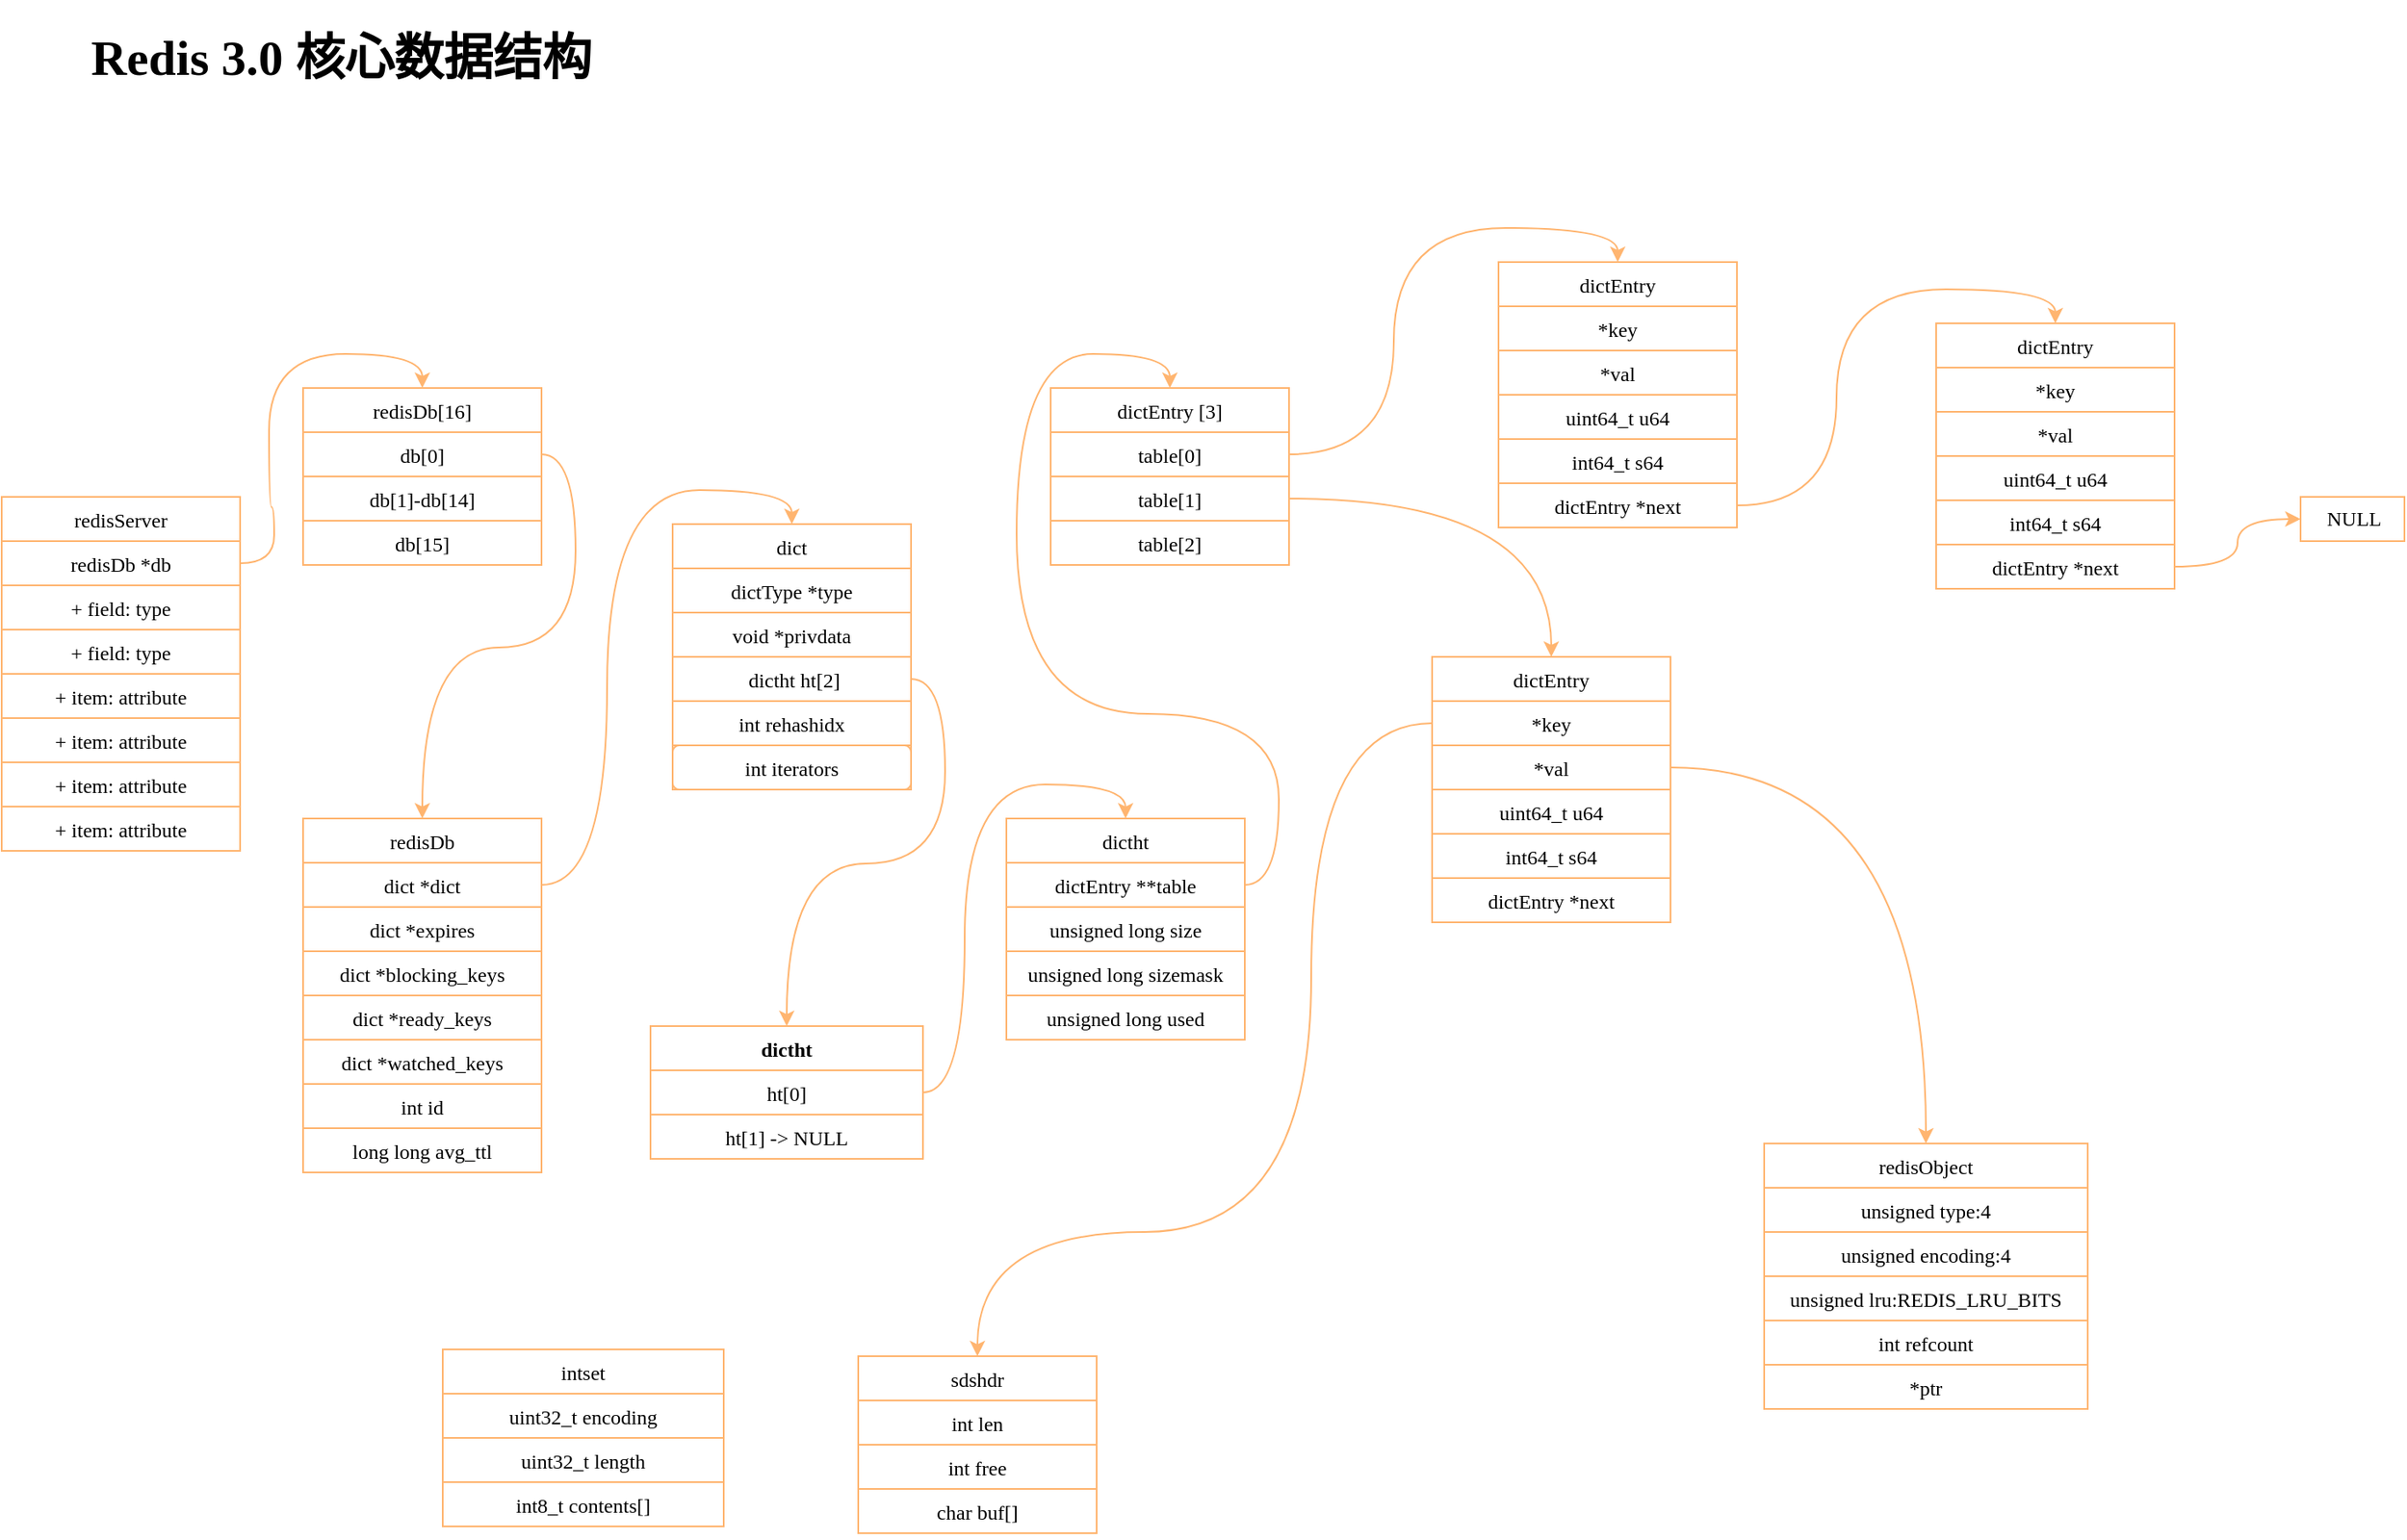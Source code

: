 <mxfile version="20.2.7" type="github">
  <diagram id="REJIoAJxf-06d9rq_6dk" name="第 1 页">
    <mxGraphModel dx="1623" dy="1011" grid="0" gridSize="10" guides="1" tooltips="1" connect="1" arrows="1" fold="1" page="1" pageScale="1" pageWidth="1654" pageHeight="1169" math="0" shadow="0">
      <root>
        <mxCell id="0" />
        <mxCell id="1" parent="0" />
        <mxCell id="fJqqmS50FYr8kvpDgYE6-31" value="redisServer" style="swimlane;fontStyle=0;childLayout=stackLayout;horizontal=1;startSize=26;fillColor=none;horizontalStack=0;resizeParent=1;resizeParentMax=0;resizeLast=0;collapsible=1;marginBottom=0;rounded=0;strokeColor=#FFB570;align=center;fontFamily=Comic Sans MS;" parent="1" vertex="1">
          <mxGeometry x="27" y="345" width="140" height="208" as="geometry">
            <mxRectangle x="24" y="48" width="102" height="26" as="alternateBounds" />
          </mxGeometry>
        </mxCell>
        <mxCell id="fJqqmS50FYr8kvpDgYE6-32" value="redisDb *db" style="text;strokeColor=#FFB570;fillColor=none;align=center;verticalAlign=top;spacingLeft=4;spacingRight=4;overflow=hidden;rotatable=0;points=[[0,0.5],[1,0.5]];portConstraint=eastwest;rounded=0;fontFamily=Comic Sans MS;" parent="fJqqmS50FYr8kvpDgYE6-31" vertex="1">
          <mxGeometry y="26" width="140" height="26" as="geometry" />
        </mxCell>
        <mxCell id="fJqqmS50FYr8kvpDgYE6-33" value="+ field: type" style="text;strokeColor=#FFB570;fillColor=none;align=center;verticalAlign=top;spacingLeft=4;spacingRight=4;overflow=hidden;rotatable=0;points=[[0,0.5],[1,0.5]];portConstraint=eastwest;rounded=0;fontFamily=Comic Sans MS;" parent="fJqqmS50FYr8kvpDgYE6-31" vertex="1">
          <mxGeometry y="52" width="140" height="26" as="geometry" />
        </mxCell>
        <mxCell id="fJqqmS50FYr8kvpDgYE6-34" value="+ field: type" style="text;strokeColor=#FFB570;fillColor=none;align=center;verticalAlign=top;spacingLeft=4;spacingRight=4;overflow=hidden;rotatable=0;points=[[0,0.5],[1,0.5]];portConstraint=eastwest;rounded=0;fontFamily=Comic Sans MS;" parent="fJqqmS50FYr8kvpDgYE6-31" vertex="1">
          <mxGeometry y="78" width="140" height="26" as="geometry" />
        </mxCell>
        <mxCell id="fJqqmS50FYr8kvpDgYE6-35" value="+ item: attribute" style="text;strokeColor=#FFB570;fillColor=none;align=center;verticalAlign=top;spacingLeft=4;spacingRight=4;overflow=hidden;rotatable=0;points=[[0,0.5],[1,0.5]];portConstraint=eastwest;rounded=0;fontFamily=Comic Sans MS;" parent="fJqqmS50FYr8kvpDgYE6-31" vertex="1">
          <mxGeometry y="104" width="140" height="26" as="geometry" />
        </mxCell>
        <mxCell id="fJqqmS50FYr8kvpDgYE6-36" value="+ item: attribute" style="text;strokeColor=#FFB570;fillColor=none;align=center;verticalAlign=top;spacingLeft=4;spacingRight=4;overflow=hidden;rotatable=0;points=[[0,0.5],[1,0.5]];portConstraint=eastwest;rounded=0;fontFamily=Comic Sans MS;" parent="fJqqmS50FYr8kvpDgYE6-31" vertex="1">
          <mxGeometry y="130" width="140" height="26" as="geometry" />
        </mxCell>
        <mxCell id="fJqqmS50FYr8kvpDgYE6-37" value="+ item: attribute" style="text;strokeColor=#FFB570;fillColor=none;align=center;verticalAlign=top;spacingLeft=4;spacingRight=4;overflow=hidden;rotatable=0;points=[[0,0.5],[1,0.5]];portConstraint=eastwest;rounded=0;fontFamily=Comic Sans MS;" parent="fJqqmS50FYr8kvpDgYE6-31" vertex="1">
          <mxGeometry y="156" width="140" height="26" as="geometry" />
        </mxCell>
        <mxCell id="fJqqmS50FYr8kvpDgYE6-39" value="+ item: attribute" style="text;strokeColor=#FFB570;fillColor=none;align=center;verticalAlign=top;spacingLeft=4;spacingRight=4;overflow=hidden;rotatable=0;points=[[0,0.5],[1,0.5]];portConstraint=eastwest;rounded=0;fontFamily=Comic Sans MS;" parent="fJqqmS50FYr8kvpDgYE6-31" vertex="1">
          <mxGeometry y="182" width="140" height="26" as="geometry" />
        </mxCell>
        <mxCell id="fJqqmS50FYr8kvpDgYE6-42" value="redisDb" style="swimlane;fontStyle=0;childLayout=stackLayout;horizontal=1;startSize=26;fillColor=none;horizontalStack=0;resizeParent=1;resizeParentMax=0;resizeLast=0;collapsible=1;marginBottom=0;rounded=0;strokeColor=#FFB570;align=center;fontFamily=Comic Sans MS;" parent="1" vertex="1">
          <mxGeometry x="204" y="534" width="140" height="208" as="geometry" />
        </mxCell>
        <mxCell id="fJqqmS50FYr8kvpDgYE6-43" value="dict *dict" style="text;strokeColor=#FFB570;fillColor=none;align=center;verticalAlign=top;spacingLeft=4;spacingRight=4;overflow=hidden;rotatable=0;points=[[0,0.5],[1,0.5]];portConstraint=eastwest;rounded=0;fontFamily=Comic Sans MS;" parent="fJqqmS50FYr8kvpDgYE6-42" vertex="1">
          <mxGeometry y="26" width="140" height="26" as="geometry" />
        </mxCell>
        <mxCell id="fJqqmS50FYr8kvpDgYE6-44" value="dict *expires" style="text;strokeColor=#FFB570;fillColor=none;align=center;verticalAlign=top;spacingLeft=4;spacingRight=4;overflow=hidden;rotatable=0;points=[[0,0.5],[1,0.5]];portConstraint=eastwest;rounded=0;fontFamily=Comic Sans MS;" parent="fJqqmS50FYr8kvpDgYE6-42" vertex="1">
          <mxGeometry y="52" width="140" height="26" as="geometry" />
        </mxCell>
        <mxCell id="fJqqmS50FYr8kvpDgYE6-45" value="dict *blocking_keys" style="text;strokeColor=#FFB570;fillColor=none;align=center;verticalAlign=top;spacingLeft=4;spacingRight=4;overflow=hidden;rotatable=0;points=[[0,0.5],[1,0.5]];portConstraint=eastwest;rounded=0;fontFamily=Comic Sans MS;" parent="fJqqmS50FYr8kvpDgYE6-42" vertex="1">
          <mxGeometry y="78" width="140" height="26" as="geometry" />
        </mxCell>
        <mxCell id="fJqqmS50FYr8kvpDgYE6-47" value="dict *ready_keys" style="text;strokeColor=#FFB570;fillColor=none;align=center;verticalAlign=top;spacingLeft=4;spacingRight=4;overflow=hidden;rotatable=0;points=[[0,0.5],[1,0.5]];portConstraint=eastwest;rounded=0;fontFamily=Comic Sans MS;" parent="fJqqmS50FYr8kvpDgYE6-42" vertex="1">
          <mxGeometry y="104" width="140" height="26" as="geometry" />
        </mxCell>
        <mxCell id="fJqqmS50FYr8kvpDgYE6-48" value="dict *watched_keys" style="text;strokeColor=#FFB570;fillColor=none;align=center;verticalAlign=top;spacingLeft=4;spacingRight=4;overflow=hidden;rotatable=0;points=[[0,0.5],[1,0.5]];portConstraint=eastwest;rounded=0;fontFamily=Comic Sans MS;" parent="fJqqmS50FYr8kvpDgYE6-42" vertex="1">
          <mxGeometry y="130" width="140" height="26" as="geometry" />
        </mxCell>
        <mxCell id="fJqqmS50FYr8kvpDgYE6-49" value="int id" style="text;strokeColor=#FFB570;fillColor=none;align=center;verticalAlign=top;spacingLeft=4;spacingRight=4;overflow=hidden;rotatable=0;points=[[0,0.5],[1,0.5]];portConstraint=eastwest;rounded=0;fontFamily=Comic Sans MS;" parent="fJqqmS50FYr8kvpDgYE6-42" vertex="1">
          <mxGeometry y="156" width="140" height="26" as="geometry" />
        </mxCell>
        <mxCell id="fJqqmS50FYr8kvpDgYE6-50" value="long long avg_ttl" style="text;strokeColor=#FFB570;fillColor=none;align=center;verticalAlign=top;spacingLeft=4;spacingRight=4;overflow=hidden;rotatable=0;points=[[0,0.5],[1,0.5]];portConstraint=eastwest;rounded=0;fontFamily=Comic Sans MS;" parent="fJqqmS50FYr8kvpDgYE6-42" vertex="1">
          <mxGeometry y="182" width="140" height="26" as="geometry" />
        </mxCell>
        <mxCell id="RfdrG1ktTRq8gSZfN96u-4" style="edgeStyle=orthogonalEdgeStyle;orthogonalLoop=1;jettySize=auto;html=1;entryX=0.5;entryY=0;entryDx=0;entryDy=0;fontFamily=Comic Sans MS;curved=1;align=center;strokeColor=#FFB570;" parent="1" source="fJqqmS50FYr8kvpDgYE6-32" target="Eub6isoXANDsjV6QHxqc-10" edge="1">
          <mxGeometry relative="1" as="geometry" />
        </mxCell>
        <mxCell id="RfdrG1ktTRq8gSZfN96u-5" value="dict" style="swimlane;fontStyle=0;childLayout=stackLayout;horizontal=1;startSize=26;fillColor=none;horizontalStack=0;resizeParent=1;resizeParentMax=0;resizeLast=0;collapsible=1;marginBottom=0;rounded=0;labelBorderColor=none;fontFamily=Comic Sans MS;strokeColor=#FFB570;align=center;" parent="1" vertex="1">
          <mxGeometry x="421" y="361" width="140" height="156" as="geometry" />
        </mxCell>
        <mxCell id="RfdrG1ktTRq8gSZfN96u-6" value="dictType *type" style="text;strokeColor=#FFB570;fillColor=none;align=center;verticalAlign=top;spacingLeft=4;spacingRight=4;overflow=hidden;rotatable=0;points=[[0,0.5],[1,0.5]];portConstraint=eastwest;rounded=0;labelBorderColor=none;fontFamily=Comic Sans MS;" parent="RfdrG1ktTRq8gSZfN96u-5" vertex="1">
          <mxGeometry y="26" width="140" height="26" as="geometry" />
        </mxCell>
        <mxCell id="RfdrG1ktTRq8gSZfN96u-7" value="void *privdata" style="text;strokeColor=#FFB570;fillColor=none;align=center;verticalAlign=top;spacingLeft=4;spacingRight=4;overflow=hidden;rotatable=0;points=[[0,0.5],[1,0.5]];portConstraint=eastwest;rounded=0;labelBorderColor=none;fontFamily=Comic Sans MS;" parent="RfdrG1ktTRq8gSZfN96u-5" vertex="1">
          <mxGeometry y="52" width="140" height="26" as="geometry" />
        </mxCell>
        <mxCell id="RfdrG1ktTRq8gSZfN96u-8" value=" dictht ht[2]" style="text;strokeColor=#FFB570;fillColor=none;align=center;verticalAlign=top;spacingLeft=4;spacingRight=4;overflow=hidden;rotatable=0;points=[[0,0.5],[1,0.5]];portConstraint=eastwest;rounded=0;labelBorderColor=none;fontFamily=Comic Sans MS;" parent="RfdrG1ktTRq8gSZfN96u-5" vertex="1">
          <mxGeometry y="78" width="140" height="26" as="geometry" />
        </mxCell>
        <mxCell id="RfdrG1ktTRq8gSZfN96u-9" value="int rehashidx" style="text;strokeColor=#FFB570;fillColor=none;align=center;verticalAlign=top;spacingLeft=4;spacingRight=4;overflow=hidden;rotatable=0;points=[[0,0.5],[1,0.5]];portConstraint=eastwest;rounded=0;labelBorderColor=none;fontFamily=Comic Sans MS;" parent="RfdrG1ktTRq8gSZfN96u-5" vertex="1">
          <mxGeometry y="104" width="140" height="26" as="geometry" />
        </mxCell>
        <mxCell id="RfdrG1ktTRq8gSZfN96u-10" value="int iterators" style="text;strokeColor=#FFB570;fillColor=none;align=center;verticalAlign=top;spacingLeft=4;spacingRight=4;overflow=hidden;rotatable=0;points=[[0,0.5],[1,0.5]];portConstraint=eastwest;rounded=1;labelBorderColor=none;fontFamily=Comic Sans MS;" parent="RfdrG1ktTRq8gSZfN96u-5" vertex="1">
          <mxGeometry y="130" width="140" height="26" as="geometry" />
        </mxCell>
        <mxCell id="RfdrG1ktTRq8gSZfN96u-11" value="dictht" style="swimlane;fontStyle=0;childLayout=stackLayout;horizontal=1;startSize=26;fillColor=none;horizontalStack=0;resizeParent=1;resizeParentMax=0;resizeLast=0;collapsible=1;marginBottom=0;rounded=0;labelBorderColor=none;fontFamily=Comic Sans MS;strokeColor=#FFB570;align=center;" parent="1" vertex="1">
          <mxGeometry x="617" y="534" width="140" height="130" as="geometry" />
        </mxCell>
        <mxCell id="RfdrG1ktTRq8gSZfN96u-12" value="dictEntry **table" style="text;strokeColor=#FFB570;fillColor=none;align=center;verticalAlign=top;spacingLeft=4;spacingRight=4;overflow=hidden;rotatable=0;points=[[0,0.5],[1,0.5]];portConstraint=eastwest;rounded=0;labelBorderColor=none;fontFamily=Comic Sans MS;" parent="RfdrG1ktTRq8gSZfN96u-11" vertex="1">
          <mxGeometry y="26" width="140" height="26" as="geometry" />
        </mxCell>
        <mxCell id="RfdrG1ktTRq8gSZfN96u-13" value="unsigned long size" style="text;strokeColor=#FFB570;fillColor=none;align=center;verticalAlign=top;spacingLeft=4;spacingRight=4;overflow=hidden;rotatable=0;points=[[0,0.5],[1,0.5]];portConstraint=eastwest;rounded=0;labelBorderColor=none;fontFamily=Comic Sans MS;" parent="RfdrG1ktTRq8gSZfN96u-11" vertex="1">
          <mxGeometry y="52" width="140" height="26" as="geometry" />
        </mxCell>
        <mxCell id="RfdrG1ktTRq8gSZfN96u-14" value="unsigned long sizemask" style="text;strokeColor=#FFB570;fillColor=none;align=center;verticalAlign=top;spacingLeft=4;spacingRight=4;overflow=hidden;rotatable=0;points=[[0,0.5],[1,0.5]];portConstraint=eastwest;rounded=0;labelBorderColor=none;fontFamily=Comic Sans MS;" parent="RfdrG1ktTRq8gSZfN96u-11" vertex="1">
          <mxGeometry y="78" width="140" height="26" as="geometry" />
        </mxCell>
        <mxCell id="RfdrG1ktTRq8gSZfN96u-15" value="unsigned long used" style="text;strokeColor=#FFB570;fillColor=none;align=center;verticalAlign=top;spacingLeft=4;spacingRight=4;overflow=hidden;rotatable=0;points=[[0,0.5],[1,0.5]];portConstraint=eastwest;rounded=0;labelBorderColor=none;fontFamily=Comic Sans MS;" parent="RfdrG1ktTRq8gSZfN96u-11" vertex="1">
          <mxGeometry y="104" width="140" height="26" as="geometry" />
        </mxCell>
        <mxCell id="RfdrG1ktTRq8gSZfN96u-18" value="dictht" style="swimlane;fontStyle=1;align=center;verticalAlign=top;childLayout=stackLayout;horizontal=1;startSize=26;horizontalStack=0;resizeParent=1;resizeParentMax=0;resizeLast=0;collapsible=1;marginBottom=0;rounded=0;labelBorderColor=none;fontFamily=Comic Sans MS;strokeColor=#FFB570;fillColor=default;" parent="1" vertex="1">
          <mxGeometry x="408" y="656" width="160" height="78" as="geometry" />
        </mxCell>
        <mxCell id="RfdrG1ktTRq8gSZfN96u-19" value="ht[0]" style="text;strokeColor=#FFB570;fillColor=none;align=center;verticalAlign=top;spacingLeft=4;spacingRight=4;overflow=hidden;rotatable=0;points=[[0,0.5],[1,0.5]];portConstraint=eastwest;rounded=0;labelBorderColor=none;fontFamily=Comic Sans MS;" parent="RfdrG1ktTRq8gSZfN96u-18" vertex="1">
          <mxGeometry y="26" width="160" height="26" as="geometry" />
        </mxCell>
        <mxCell id="RfdrG1ktTRq8gSZfN96u-21" value="ht[1] -&gt; NULL" style="text;strokeColor=#FFB570;fillColor=none;align=center;verticalAlign=top;spacingLeft=4;spacingRight=4;overflow=hidden;rotatable=0;points=[[0,0.5],[1,0.5]];portConstraint=eastwest;rounded=0;labelBorderColor=none;fontFamily=Comic Sans MS;" parent="RfdrG1ktTRq8gSZfN96u-18" vertex="1">
          <mxGeometry y="52" width="160" height="26" as="geometry" />
        </mxCell>
        <mxCell id="RfdrG1ktTRq8gSZfN96u-22" style="edgeStyle=orthogonalEdgeStyle;curved=1;orthogonalLoop=1;jettySize=auto;html=1;fontFamily=Comic Sans MS;fontSize=12;fontColor=default;exitX=1;exitY=0.5;exitDx=0;exitDy=0;align=center;strokeColor=#FFB570;" parent="1" source="RfdrG1ktTRq8gSZfN96u-8" target="RfdrG1ktTRq8gSZfN96u-18" edge="1">
          <mxGeometry relative="1" as="geometry" />
        </mxCell>
        <mxCell id="RfdrG1ktTRq8gSZfN96u-23" style="edgeStyle=orthogonalEdgeStyle;curved=1;orthogonalLoop=1;jettySize=auto;html=1;exitX=1;exitY=0.5;exitDx=0;exitDy=0;entryX=0.5;entryY=0;entryDx=0;entryDy=0;fontFamily=Comic Sans MS;fontSize=12;fontColor=default;align=center;strokeColor=#FFB570;" parent="1" source="RfdrG1ktTRq8gSZfN96u-19" target="RfdrG1ktTRq8gSZfN96u-11" edge="1">
          <mxGeometry relative="1" as="geometry" />
        </mxCell>
        <mxCell id="RfdrG1ktTRq8gSZfN96u-24" style="edgeStyle=orthogonalEdgeStyle;curved=1;orthogonalLoop=1;jettySize=auto;html=1;exitX=1;exitY=0.5;exitDx=0;exitDy=0;entryX=0.5;entryY=0;entryDx=0;entryDy=0;fontFamily=Comic Sans MS;fontSize=12;fontColor=default;align=center;strokeColor=#FFB570;" parent="1" source="fJqqmS50FYr8kvpDgYE6-43" target="RfdrG1ktTRq8gSZfN96u-5" edge="1">
          <mxGeometry relative="1" as="geometry" />
        </mxCell>
        <mxCell id="Eub6isoXANDsjV6QHxqc-1" value="dictEntry [3]" style="swimlane;fontStyle=0;childLayout=stackLayout;horizontal=1;startSize=26;fillColor=none;horizontalStack=0;resizeParent=1;resizeParentMax=0;resizeLast=0;collapsible=1;marginBottom=0;align=center;fontFamily=Comic Sans MS;strokeColor=#FFB570;" parent="1" vertex="1">
          <mxGeometry x="643" y="281" width="140" height="104" as="geometry" />
        </mxCell>
        <mxCell id="Eub6isoXANDsjV6QHxqc-2" value="table[0]" style="text;strokeColor=#FFB570;fillColor=none;align=center;verticalAlign=top;spacingLeft=4;spacingRight=4;overflow=hidden;rotatable=0;points=[[0,0.5],[1,0.5]];portConstraint=eastwest;fontFamily=Comic Sans MS;" parent="Eub6isoXANDsjV6QHxqc-1" vertex="1">
          <mxGeometry y="26" width="140" height="26" as="geometry" />
        </mxCell>
        <mxCell id="Eub6isoXANDsjV6QHxqc-3" value="table[1]" style="text;strokeColor=#FFB570;fillColor=none;align=center;verticalAlign=top;spacingLeft=4;spacingRight=4;overflow=hidden;rotatable=0;points=[[0,0.5],[1,0.5]];portConstraint=eastwest;fontFamily=Comic Sans MS;" parent="Eub6isoXANDsjV6QHxqc-1" vertex="1">
          <mxGeometry y="52" width="140" height="26" as="geometry" />
        </mxCell>
        <mxCell id="Eub6isoXANDsjV6QHxqc-4" value="table[2]" style="text;strokeColor=#FFB570;fillColor=none;align=center;verticalAlign=top;spacingLeft=4;spacingRight=4;overflow=hidden;rotatable=0;points=[[0,0.5],[1,0.5]];portConstraint=eastwest;fontFamily=Comic Sans MS;" parent="Eub6isoXANDsjV6QHxqc-1" vertex="1">
          <mxGeometry y="78" width="140" height="26" as="geometry" />
        </mxCell>
        <mxCell id="Eub6isoXANDsjV6QHxqc-5" style="edgeStyle=orthogonalEdgeStyle;orthogonalLoop=1;jettySize=auto;html=1;exitX=1;exitY=0.5;exitDx=0;exitDy=0;entryX=0.5;entryY=0;entryDx=0;entryDy=0;curved=1;fontFamily=Comic Sans MS;align=center;strokeColor=#FFB570;" parent="1" source="RfdrG1ktTRq8gSZfN96u-12" target="Eub6isoXANDsjV6QHxqc-1" edge="1">
          <mxGeometry relative="1" as="geometry" />
        </mxCell>
        <mxCell id="Eub6isoXANDsjV6QHxqc-10" value="redisDb[16]" style="swimlane;fontStyle=0;childLayout=stackLayout;horizontal=1;startSize=26;fillColor=none;horizontalStack=0;resizeParent=1;resizeParentMax=0;resizeLast=0;collapsible=1;marginBottom=0;fontFamily=Comic Sans MS;strokeColor=#FFB570;align=center;" parent="1" vertex="1">
          <mxGeometry x="204" y="281" width="140" height="104" as="geometry" />
        </mxCell>
        <mxCell id="Eub6isoXANDsjV6QHxqc-11" value="db[0]" style="text;strokeColor=#FFB570;fillColor=none;align=center;verticalAlign=top;spacingLeft=4;spacingRight=4;overflow=hidden;rotatable=0;points=[[0,0.5],[1,0.5]];portConstraint=eastwest;fontFamily=Comic Sans MS;" parent="Eub6isoXANDsjV6QHxqc-10" vertex="1">
          <mxGeometry y="26" width="140" height="26" as="geometry" />
        </mxCell>
        <mxCell id="Eub6isoXANDsjV6QHxqc-12" value="db[1]-db[14]" style="text;strokeColor=#FFB570;fillColor=none;align=center;verticalAlign=top;spacingLeft=4;spacingRight=4;overflow=hidden;rotatable=0;points=[[0,0.5],[1,0.5]];portConstraint=eastwest;fontFamily=Comic Sans MS;" parent="Eub6isoXANDsjV6QHxqc-10" vertex="1">
          <mxGeometry y="52" width="140" height="26" as="geometry" />
        </mxCell>
        <mxCell id="Eub6isoXANDsjV6QHxqc-13" value="db[15]" style="text;strokeColor=#FFB570;fillColor=none;align=center;verticalAlign=top;spacingLeft=4;spacingRight=4;overflow=hidden;rotatable=0;points=[[0,0.5],[1,0.5]];portConstraint=eastwest;fontFamily=Comic Sans MS;" parent="Eub6isoXANDsjV6QHxqc-10" vertex="1">
          <mxGeometry y="78" width="140" height="26" as="geometry" />
        </mxCell>
        <mxCell id="Eub6isoXANDsjV6QHxqc-14" style="edgeStyle=orthogonalEdgeStyle;curved=1;orthogonalLoop=1;jettySize=auto;html=1;exitX=1;exitY=0.5;exitDx=0;exitDy=0;entryX=0.5;entryY=0;entryDx=0;entryDy=0;fontFamily=Comic Sans MS;align=center;strokeColor=#FFB570;" parent="1" source="Eub6isoXANDsjV6QHxqc-11" target="fJqqmS50FYr8kvpDgYE6-42" edge="1">
          <mxGeometry relative="1" as="geometry" />
        </mxCell>
        <mxCell id="Eub6isoXANDsjV6QHxqc-20" style="edgeStyle=orthogonalEdgeStyle;curved=1;orthogonalLoop=1;jettySize=auto;html=1;exitX=1;exitY=0.5;exitDx=0;exitDy=0;entryX=0.5;entryY=0;entryDx=0;entryDy=0;fontFamily=Comic Sans MS;strokeColor=#FFB570;" parent="1" source="Eub6isoXANDsjV6QHxqc-2" target="Eub6isoXANDsjV6QHxqc-67" edge="1">
          <mxGeometry relative="1" as="geometry">
            <mxPoint x="947" y="121" as="targetPoint" />
          </mxGeometry>
        </mxCell>
        <mxCell id="Eub6isoXANDsjV6QHxqc-27" style="edgeStyle=orthogonalEdgeStyle;curved=1;orthogonalLoop=1;jettySize=auto;html=1;exitX=1;exitY=0.5;exitDx=0;exitDy=0;entryX=0.5;entryY=0;entryDx=0;entryDy=0;fontFamily=Comic Sans MS;strokeColor=#FFB570;" parent="1" source="Eub6isoXANDsjV6QHxqc-3" target="Eub6isoXANDsjV6QHxqc-52" edge="1">
          <mxGeometry relative="1" as="geometry">
            <mxPoint x="943" y="415" as="targetPoint" />
          </mxGeometry>
        </mxCell>
        <mxCell id="Eub6isoXANDsjV6QHxqc-28" value="Redis 3.0 核心数据结构" style="text;strokeColor=none;fillColor=none;html=1;fontSize=29;fontStyle=1;verticalAlign=middle;align=center;fontFamily=Comic Sans MS;" parent="1" vertex="1">
          <mxGeometry x="78" y="53" width="295" height="67" as="geometry" />
        </mxCell>
        <mxCell id="Eub6isoXANDsjV6QHxqc-38" value="NULL" style="html=1;fontFamily=Comic Sans MS;fontSize=12;strokeColor=#FFB570;" parent="1" vertex="1">
          <mxGeometry x="1377" y="345" width="61" height="26" as="geometry" />
        </mxCell>
        <mxCell id="Eub6isoXANDsjV6QHxqc-40" style="edgeStyle=orthogonalEdgeStyle;curved=1;orthogonalLoop=1;jettySize=auto;html=1;exitX=1;exitY=0.5;exitDx=0;exitDy=0;entryX=0;entryY=0.5;entryDx=0;entryDy=0;fontFamily=Comic Sans MS;fontSize=12;strokeColor=#FFB570;" parent="1" source="Eub6isoXANDsjV6QHxqc-78" target="Eub6isoXANDsjV6QHxqc-38" edge="1">
          <mxGeometry relative="1" as="geometry">
            <mxPoint x="1214" y="271" as="sourcePoint" />
          </mxGeometry>
        </mxCell>
        <mxCell id="Eub6isoXANDsjV6QHxqc-51" style="edgeStyle=orthogonalEdgeStyle;curved=1;orthogonalLoop=1;jettySize=auto;html=1;entryX=0.5;entryY=0;entryDx=0;entryDy=0;fontFamily=Comic Sans MS;fontSize=12;strokeColor=#FFB570;exitX=1;exitY=0.5;exitDx=0;exitDy=0;" parent="1" source="Eub6isoXANDsjV6QHxqc-56" target="Eub6isoXANDsjV6QHxqc-45" edge="1">
          <mxGeometry relative="1" as="geometry">
            <mxPoint x="1023" y="534" as="sourcePoint" />
          </mxGeometry>
        </mxCell>
        <mxCell id="Eub6isoXANDsjV6QHxqc-45" value="redisObject" style="swimlane;fontStyle=0;childLayout=stackLayout;horizontal=1;startSize=26;fillColor=none;horizontalStack=0;resizeParent=1;resizeParentMax=0;resizeLast=0;collapsible=1;marginBottom=0;fontFamily=Comic Sans MS;fontSize=12;strokeColor=#FFB570;align=center;" parent="1" vertex="1">
          <mxGeometry x="1062" y="725" width="190" height="156" as="geometry" />
        </mxCell>
        <mxCell id="Eub6isoXANDsjV6QHxqc-46" value="unsigned type:4" style="text;strokeColor=#FFB570;fillColor=none;align=center;verticalAlign=top;spacingLeft=4;spacingRight=4;overflow=hidden;rotatable=0;points=[[0,0.5],[1,0.5]];portConstraint=eastwest;fontFamily=Comic Sans MS;fontSize=12;" parent="Eub6isoXANDsjV6QHxqc-45" vertex="1">
          <mxGeometry y="26" width="190" height="26" as="geometry" />
        </mxCell>
        <mxCell id="Eub6isoXANDsjV6QHxqc-47" value="unsigned encoding:4" style="text;strokeColor=#FFB570;fillColor=none;align=center;verticalAlign=top;spacingLeft=4;spacingRight=4;overflow=hidden;rotatable=0;points=[[0,0.5],[1,0.5]];portConstraint=eastwest;fontFamily=Comic Sans MS;fontSize=12;" parent="Eub6isoXANDsjV6QHxqc-45" vertex="1">
          <mxGeometry y="52" width="190" height="26" as="geometry" />
        </mxCell>
        <mxCell id="Eub6isoXANDsjV6QHxqc-48" value="unsigned lru:REDIS_LRU_BITS" style="text;strokeColor=#FFB570;fillColor=none;align=center;verticalAlign=top;spacingLeft=4;spacingRight=4;overflow=hidden;rotatable=0;points=[[0,0.5],[1,0.5]];portConstraint=eastwest;fontFamily=Comic Sans MS;fontSize=12;" parent="Eub6isoXANDsjV6QHxqc-45" vertex="1">
          <mxGeometry y="78" width="190" height="26" as="geometry" />
        </mxCell>
        <mxCell id="Eub6isoXANDsjV6QHxqc-49" value="int refcount" style="text;strokeColor=#FFB570;fillColor=none;align=center;verticalAlign=top;spacingLeft=4;spacingRight=4;overflow=hidden;rotatable=0;points=[[0,0.5],[1,0.5]];portConstraint=eastwest;fontFamily=Comic Sans MS;fontSize=12;" parent="Eub6isoXANDsjV6QHxqc-45" vertex="1">
          <mxGeometry y="104" width="190" height="26" as="geometry" />
        </mxCell>
        <mxCell id="Eub6isoXANDsjV6QHxqc-50" value="*ptr" style="text;strokeColor=#FFB570;fillColor=none;align=center;verticalAlign=top;spacingLeft=4;spacingRight=4;overflow=hidden;rotatable=0;points=[[0,0.5],[1,0.5]];portConstraint=eastwest;fontFamily=Comic Sans MS;fontSize=12;" parent="Eub6isoXANDsjV6QHxqc-45" vertex="1">
          <mxGeometry y="130" width="190" height="26" as="geometry" />
        </mxCell>
        <mxCell id="Eub6isoXANDsjV6QHxqc-52" value="dictEntry" style="swimlane;fontStyle=0;childLayout=stackLayout;horizontal=1;startSize=26;fillColor=none;horizontalStack=0;resizeParent=1;resizeParentMax=0;resizeLast=0;collapsible=1;marginBottom=0;strokeColor=#FFB570;fontFamily=Comic Sans MS;align=center;" parent="1" vertex="1">
          <mxGeometry x="867" y="439" width="140" height="156" as="geometry" />
        </mxCell>
        <mxCell id="Eub6isoXANDsjV6QHxqc-53" value="*key" style="text;strokeColor=#FFB570;fillColor=none;align=center;verticalAlign=top;spacingLeft=4;spacingRight=4;overflow=hidden;rotatable=0;points=[[0,0.5],[1,0.5]];portConstraint=eastwest;fontFamily=Comic Sans MS;" parent="Eub6isoXANDsjV6QHxqc-52" vertex="1">
          <mxGeometry y="26" width="140" height="26" as="geometry" />
        </mxCell>
        <mxCell id="Eub6isoXANDsjV6QHxqc-56" value="*val" style="text;strokeColor=#FFB570;fillColor=none;align=center;verticalAlign=top;spacingLeft=4;spacingRight=4;overflow=hidden;rotatable=0;points=[[0,0.5],[1,0.5]];portConstraint=eastwest;fontFamily=Comic Sans MS;fontSize=12;" parent="Eub6isoXANDsjV6QHxqc-52" vertex="1">
          <mxGeometry y="52" width="140" height="26" as="geometry" />
        </mxCell>
        <mxCell id="Eub6isoXANDsjV6QHxqc-57" value="uint64_t u64" style="text;strokeColor=#FFB570;fillColor=none;align=center;verticalAlign=top;spacingLeft=4;spacingRight=4;overflow=hidden;rotatable=0;points=[[0,0.5],[1,0.5]];portConstraint=eastwest;fontFamily=Comic Sans MS;fontSize=12;" parent="Eub6isoXANDsjV6QHxqc-52" vertex="1">
          <mxGeometry y="78" width="140" height="26" as="geometry" />
        </mxCell>
        <mxCell id="Eub6isoXANDsjV6QHxqc-58" value="int64_t s64" style="text;strokeColor=#FFB570;fillColor=none;align=center;verticalAlign=top;spacingLeft=4;spacingRight=4;overflow=hidden;rotatable=0;points=[[0,0.5],[1,0.5]];portConstraint=eastwest;fontFamily=Comic Sans MS;fontSize=12;" parent="Eub6isoXANDsjV6QHxqc-52" vertex="1">
          <mxGeometry y="104" width="140" height="26" as="geometry" />
        </mxCell>
        <mxCell id="Eub6isoXANDsjV6QHxqc-55" value="dictEntry *next" style="text;strokeColor=#FFB570;fillColor=none;align=center;verticalAlign=top;spacingLeft=4;spacingRight=4;overflow=hidden;rotatable=0;points=[[0,0.5],[1,0.5]];portConstraint=eastwest;fontFamily=Comic Sans MS;" parent="Eub6isoXANDsjV6QHxqc-52" vertex="1">
          <mxGeometry y="130" width="140" height="26" as="geometry" />
        </mxCell>
        <mxCell id="Eub6isoXANDsjV6QHxqc-67" value="dictEntry" style="swimlane;fontStyle=0;childLayout=stackLayout;horizontal=1;startSize=26;fillColor=none;horizontalStack=0;resizeParent=1;resizeParentMax=0;resizeLast=0;collapsible=1;marginBottom=0;strokeColor=#FFB570;fontFamily=Comic Sans MS;align=center;" parent="1" vertex="1">
          <mxGeometry x="906" y="207" width="140" height="156" as="geometry" />
        </mxCell>
        <mxCell id="Eub6isoXANDsjV6QHxqc-68" value="*key" style="text;strokeColor=#FFB570;fillColor=none;align=center;verticalAlign=top;spacingLeft=4;spacingRight=4;overflow=hidden;rotatable=0;points=[[0,0.5],[1,0.5]];portConstraint=eastwest;fontFamily=Comic Sans MS;" parent="Eub6isoXANDsjV6QHxqc-67" vertex="1">
          <mxGeometry y="26" width="140" height="26" as="geometry" />
        </mxCell>
        <mxCell id="Eub6isoXANDsjV6QHxqc-69" value="*val" style="text;strokeColor=#FFB570;fillColor=none;align=center;verticalAlign=top;spacingLeft=4;spacingRight=4;overflow=hidden;rotatable=0;points=[[0,0.5],[1,0.5]];portConstraint=eastwest;fontFamily=Comic Sans MS;fontSize=12;" parent="Eub6isoXANDsjV6QHxqc-67" vertex="1">
          <mxGeometry y="52" width="140" height="26" as="geometry" />
        </mxCell>
        <mxCell id="Eub6isoXANDsjV6QHxqc-70" value="uint64_t u64" style="text;strokeColor=#FFB570;fillColor=none;align=center;verticalAlign=top;spacingLeft=4;spacingRight=4;overflow=hidden;rotatable=0;points=[[0,0.5],[1,0.5]];portConstraint=eastwest;fontFamily=Comic Sans MS;fontSize=12;" parent="Eub6isoXANDsjV6QHxqc-67" vertex="1">
          <mxGeometry y="78" width="140" height="26" as="geometry" />
        </mxCell>
        <mxCell id="Eub6isoXANDsjV6QHxqc-71" value="int64_t s64" style="text;strokeColor=#FFB570;fillColor=none;align=center;verticalAlign=top;spacingLeft=4;spacingRight=4;overflow=hidden;rotatable=0;points=[[0,0.5],[1,0.5]];portConstraint=eastwest;fontFamily=Comic Sans MS;fontSize=12;" parent="Eub6isoXANDsjV6QHxqc-67" vertex="1">
          <mxGeometry y="104" width="140" height="26" as="geometry" />
        </mxCell>
        <mxCell id="Eub6isoXANDsjV6QHxqc-72" value="dictEntry *next" style="text;strokeColor=#FFB570;fillColor=none;align=center;verticalAlign=top;spacingLeft=4;spacingRight=4;overflow=hidden;rotatable=0;points=[[0,0.5],[1,0.5]];portConstraint=eastwest;fontFamily=Comic Sans MS;" parent="Eub6isoXANDsjV6QHxqc-67" vertex="1">
          <mxGeometry y="130" width="140" height="26" as="geometry" />
        </mxCell>
        <mxCell id="Eub6isoXANDsjV6QHxqc-73" value="dictEntry" style="swimlane;fontStyle=0;childLayout=stackLayout;horizontal=1;startSize=26;fillColor=none;horizontalStack=0;resizeParent=1;resizeParentMax=0;resizeLast=0;collapsible=1;marginBottom=0;strokeColor=#FFB570;fontFamily=Comic Sans MS;align=center;" parent="1" vertex="1">
          <mxGeometry x="1163" y="243" width="140" height="156" as="geometry" />
        </mxCell>
        <mxCell id="Eub6isoXANDsjV6QHxqc-74" value="*key" style="text;strokeColor=#FFB570;fillColor=none;align=center;verticalAlign=top;spacingLeft=4;spacingRight=4;overflow=hidden;rotatable=0;points=[[0,0.5],[1,0.5]];portConstraint=eastwest;fontFamily=Comic Sans MS;" parent="Eub6isoXANDsjV6QHxqc-73" vertex="1">
          <mxGeometry y="26" width="140" height="26" as="geometry" />
        </mxCell>
        <mxCell id="Eub6isoXANDsjV6QHxqc-75" value="*val" style="text;strokeColor=#FFB570;fillColor=none;align=center;verticalAlign=top;spacingLeft=4;spacingRight=4;overflow=hidden;rotatable=0;points=[[0,0.5],[1,0.5]];portConstraint=eastwest;fontFamily=Comic Sans MS;fontSize=12;" parent="Eub6isoXANDsjV6QHxqc-73" vertex="1">
          <mxGeometry y="52" width="140" height="26" as="geometry" />
        </mxCell>
        <mxCell id="Eub6isoXANDsjV6QHxqc-76" value="uint64_t u64" style="text;strokeColor=#FFB570;fillColor=none;align=center;verticalAlign=top;spacingLeft=4;spacingRight=4;overflow=hidden;rotatable=0;points=[[0,0.5],[1,0.5]];portConstraint=eastwest;fontFamily=Comic Sans MS;fontSize=12;" parent="Eub6isoXANDsjV6QHxqc-73" vertex="1">
          <mxGeometry y="78" width="140" height="26" as="geometry" />
        </mxCell>
        <mxCell id="Eub6isoXANDsjV6QHxqc-77" value="int64_t s64" style="text;strokeColor=#FFB570;fillColor=none;align=center;verticalAlign=top;spacingLeft=4;spacingRight=4;overflow=hidden;rotatable=0;points=[[0,0.5],[1,0.5]];portConstraint=eastwest;fontFamily=Comic Sans MS;fontSize=12;" parent="Eub6isoXANDsjV6QHxqc-73" vertex="1">
          <mxGeometry y="104" width="140" height="26" as="geometry" />
        </mxCell>
        <mxCell id="Eub6isoXANDsjV6QHxqc-78" value="dictEntry *next" style="text;strokeColor=#FFB570;fillColor=none;align=center;verticalAlign=top;spacingLeft=4;spacingRight=4;overflow=hidden;rotatable=0;points=[[0,0.5],[1,0.5]];portConstraint=eastwest;fontFamily=Comic Sans MS;" parent="Eub6isoXANDsjV6QHxqc-73" vertex="1">
          <mxGeometry y="130" width="140" height="26" as="geometry" />
        </mxCell>
        <mxCell id="Eub6isoXANDsjV6QHxqc-19" style="edgeStyle=orthogonalEdgeStyle;curved=1;orthogonalLoop=1;jettySize=auto;html=1;exitX=1;exitY=0.5;exitDx=0;exitDy=0;fontFamily=Comic Sans MS;strokeColor=#FFB570;entryX=0.5;entryY=0;entryDx=0;entryDy=0;" parent="1" source="Eub6isoXANDsjV6QHxqc-72" target="Eub6isoXANDsjV6QHxqc-73" edge="1">
          <mxGeometry relative="1" as="geometry">
            <mxPoint x="1120" y="305" as="sourcePoint" />
            <mxPoint x="1135" y="105" as="targetPoint" />
          </mxGeometry>
        </mxCell>
        <mxCell id="L4_oUTsPGypuEun6fow5-3" value="intset" style="swimlane;fontStyle=0;childLayout=stackLayout;horizontal=1;startSize=26;fillColor=none;horizontalStack=0;resizeParent=1;resizeParentMax=0;resizeLast=0;collapsible=1;marginBottom=0;strokeColor=#FFB570;fontFamily=Comic Sans MS;align=center;" vertex="1" parent="1">
          <mxGeometry x="286" y="846" width="165" height="104" as="geometry" />
        </mxCell>
        <mxCell id="L4_oUTsPGypuEun6fow5-4" value="uint32_t encoding" style="text;strokeColor=#FFB570;fillColor=none;align=center;verticalAlign=top;spacingLeft=4;spacingRight=4;overflow=hidden;rotatable=0;points=[[0,0.5],[1,0.5]];portConstraint=eastwest;fontFamily=Comic Sans MS;" vertex="1" parent="L4_oUTsPGypuEun6fow5-3">
          <mxGeometry y="26" width="165" height="26" as="geometry" />
        </mxCell>
        <mxCell id="L4_oUTsPGypuEun6fow5-5" value="uint32_t length" style="text;strokeColor=#FFB570;fillColor=none;align=center;verticalAlign=top;spacingLeft=4;spacingRight=4;overflow=hidden;rotatable=0;points=[[0,0.5],[1,0.5]];portConstraint=eastwest;fontFamily=Comic Sans MS;" vertex="1" parent="L4_oUTsPGypuEun6fow5-3">
          <mxGeometry y="52" width="165" height="26" as="geometry" />
        </mxCell>
        <mxCell id="L4_oUTsPGypuEun6fow5-6" value="int8_t contents[]" style="text;strokeColor=#FFB570;fillColor=none;align=center;verticalAlign=top;spacingLeft=4;spacingRight=4;overflow=hidden;rotatable=0;points=[[0,0.5],[1,0.5]];portConstraint=eastwest;fontFamily=Comic Sans MS;" vertex="1" parent="L4_oUTsPGypuEun6fow5-3">
          <mxGeometry y="78" width="165" height="26" as="geometry" />
        </mxCell>
        <mxCell id="L4_oUTsPGypuEun6fow5-11" value="sdshdr" style="swimlane;fontStyle=0;childLayout=stackLayout;horizontal=1;startSize=26;fillColor=none;horizontalStack=0;resizeParent=1;resizeParentMax=0;resizeLast=0;collapsible=1;marginBottom=0;fontFamily=Comic Sans MS;fontSize=12;strokeColor=#FFB570;align=center;" vertex="1" parent="1">
          <mxGeometry x="530" y="850" width="140" height="104" as="geometry" />
        </mxCell>
        <mxCell id="L4_oUTsPGypuEun6fow5-12" value="int len" style="text;strokeColor=#FFB570;fillColor=none;align=center;verticalAlign=top;spacingLeft=4;spacingRight=4;overflow=hidden;rotatable=0;points=[[0,0.5],[1,0.5]];portConstraint=eastwest;fontFamily=Comic Sans MS;fontSize=12;" vertex="1" parent="L4_oUTsPGypuEun6fow5-11">
          <mxGeometry y="26" width="140" height="26" as="geometry" />
        </mxCell>
        <mxCell id="L4_oUTsPGypuEun6fow5-13" value="int free" style="text;strokeColor=#FFB570;fillColor=none;align=center;verticalAlign=top;spacingLeft=4;spacingRight=4;overflow=hidden;rotatable=0;points=[[0,0.5],[1,0.5]];portConstraint=eastwest;fontFamily=Comic Sans MS;fontSize=12;" vertex="1" parent="L4_oUTsPGypuEun6fow5-11">
          <mxGeometry y="52" width="140" height="26" as="geometry" />
        </mxCell>
        <mxCell id="L4_oUTsPGypuEun6fow5-14" value="char buf[]" style="text;strokeColor=#FFB570;fillColor=none;align=center;verticalAlign=top;spacingLeft=4;spacingRight=4;overflow=hidden;rotatable=0;points=[[0,0.5],[1,0.5]];portConstraint=eastwest;fontFamily=Comic Sans MS;fontSize=12;" vertex="1" parent="L4_oUTsPGypuEun6fow5-11">
          <mxGeometry y="78" width="140" height="26" as="geometry" />
        </mxCell>
        <mxCell id="L4_oUTsPGypuEun6fow5-19" style="edgeStyle=orthogonalEdgeStyle;orthogonalLoop=1;jettySize=auto;html=1;exitX=0;exitY=0.5;exitDx=0;exitDy=0;entryX=0.5;entryY=0;entryDx=0;entryDy=0;fontFamily=Comic Sans MS;curved=1;strokeColor=#FFB570;" edge="1" parent="1" source="Eub6isoXANDsjV6QHxqc-53" target="L4_oUTsPGypuEun6fow5-11">
          <mxGeometry relative="1" as="geometry">
            <Array as="points">
              <mxPoint x="796" y="478" />
              <mxPoint x="796" y="777" />
              <mxPoint x="600" y="777" />
            </Array>
          </mxGeometry>
        </mxCell>
      </root>
    </mxGraphModel>
  </diagram>
</mxfile>
